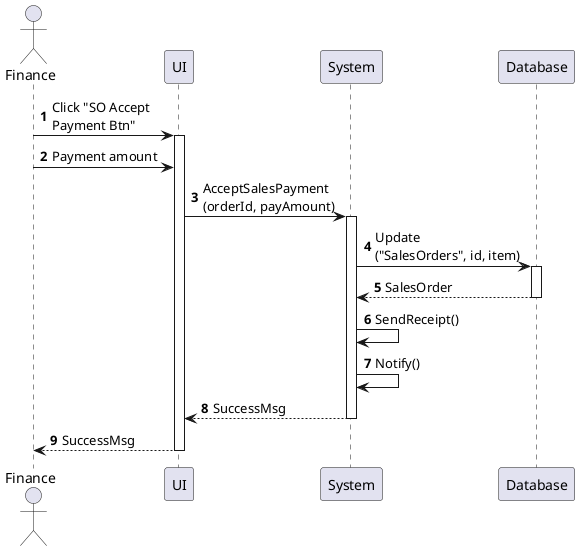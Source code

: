 @startuml sales-order-accept-payment
autonumber

actor "Finance" as a
participant UI as f
participant System as b
participant Database as d

a -> f : Click "SO Accept\nPayment Btn"
activate f
a -> f : Payment amount
f -> b : AcceptSalesPayment\n(orderId, payAmount)
activate b
b -> d : Update\n("SalesOrders", id, item)
activate d
return SalesOrder
b -> b : SendReceipt()
b -> b : Notify()
return SuccessMsg
return SuccessMsg
@enduml
